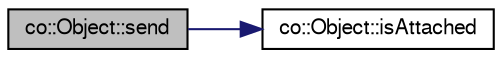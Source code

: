 digraph G
{
  edge [fontname="FreeSans",fontsize="10",labelfontname="FreeSans",labelfontsize="10"];
  node [fontname="FreeSans",fontsize="10",shape=record];
  rankdir="LR";
  Node1 [label="co::Object::send",height=0.2,width=0.4,color="black", fillcolor="grey75", style="filled" fontcolor="black"];
  Node1 -> Node2 [color="midnightblue",fontsize="10",style="solid",fontname="FreeSans"];
  Node2 [label="co::Object::isAttached",height=0.2,width=0.4,color="black", fillcolor="white", style="filled",URL="$classco_1_1Object.html#a9352a2b0bdfc5e6551ebd831d42ad6fc"];
}
